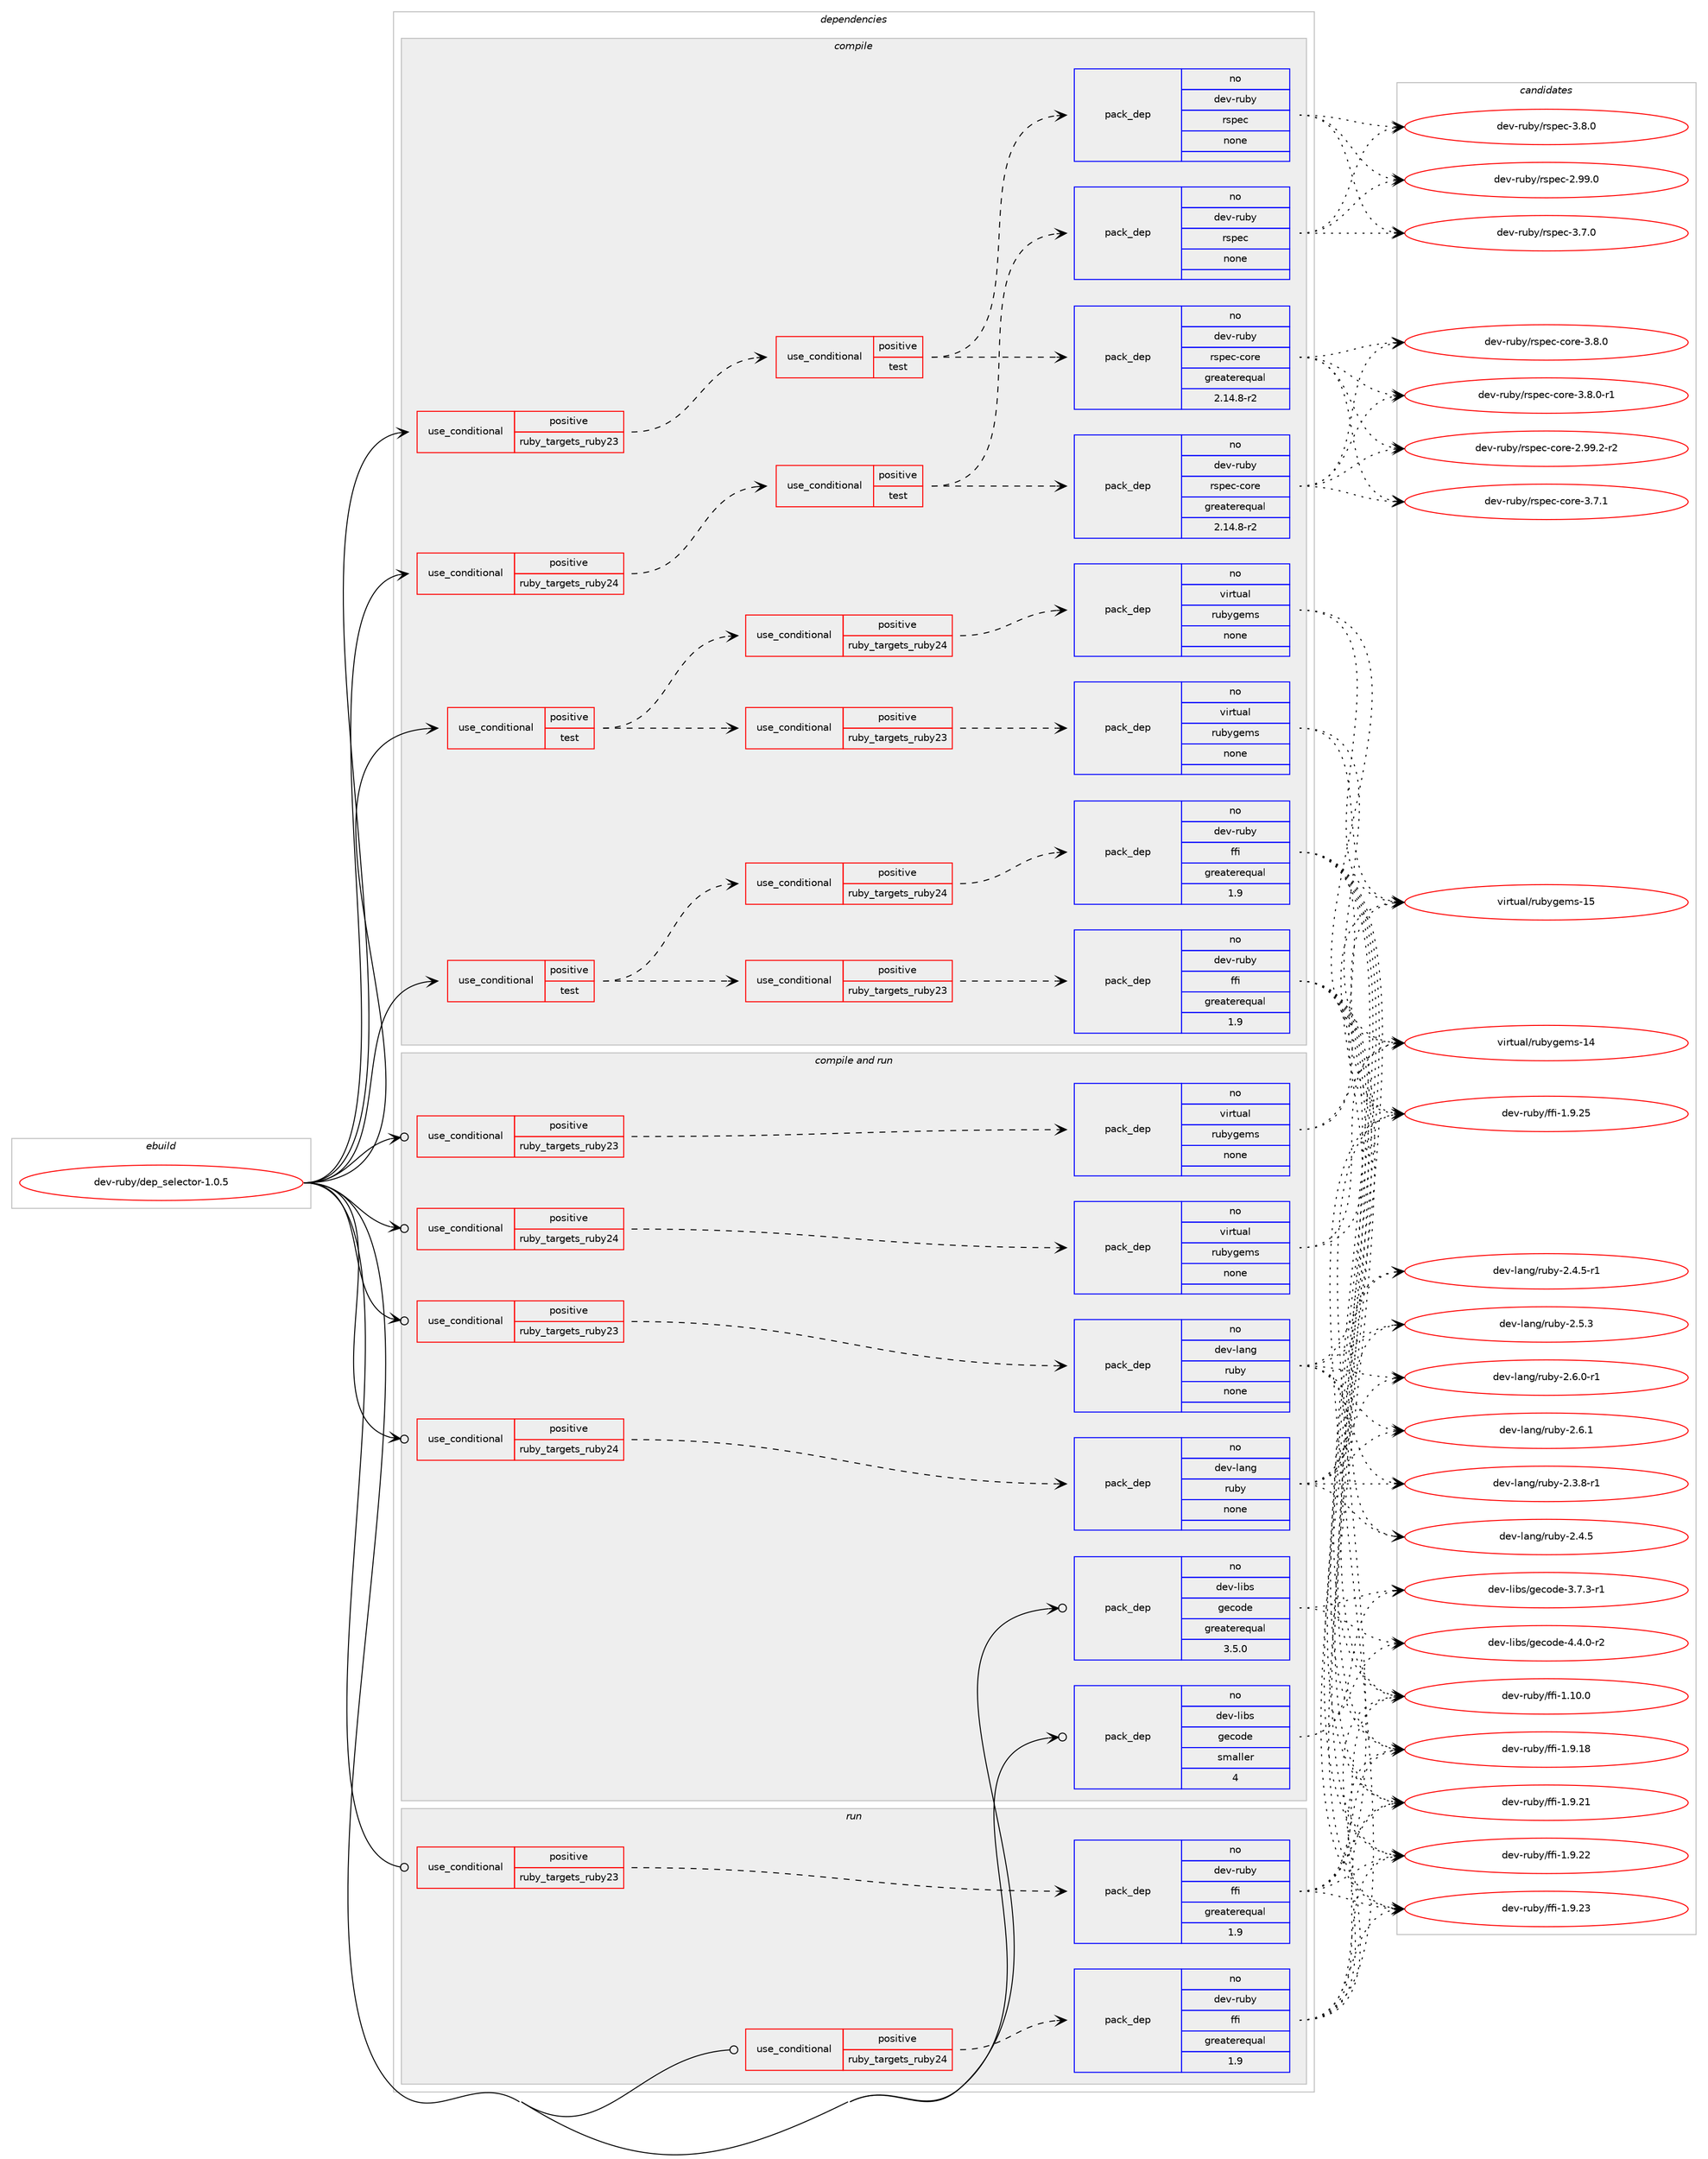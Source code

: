 digraph prolog {

# *************
# Graph options
# *************

newrank=true;
concentrate=true;
compound=true;
graph [rankdir=LR,fontname=Helvetica,fontsize=10,ranksep=1.5];#, ranksep=2.5, nodesep=0.2];
edge  [arrowhead=vee];
node  [fontname=Helvetica,fontsize=10];

# **********
# The ebuild
# **********

subgraph cluster_leftcol {
color=gray;
rank=same;
label=<<i>ebuild</i>>;
id [label="dev-ruby/dep_selector-1.0.5", color=red, width=4, href="../dev-ruby/dep_selector-1.0.5.svg"];
}

# ****************
# The dependencies
# ****************

subgraph cluster_midcol {
color=gray;
label=<<i>dependencies</i>>;
subgraph cluster_compile {
fillcolor="#eeeeee";
style=filled;
label=<<i>compile</i>>;
subgraph cond398231 {
dependency1490350 [label=<<TABLE BORDER="0" CELLBORDER="1" CELLSPACING="0" CELLPADDING="4"><TR><TD ROWSPAN="3" CELLPADDING="10">use_conditional</TD></TR><TR><TD>positive</TD></TR><TR><TD>ruby_targets_ruby23</TD></TR></TABLE>>, shape=none, color=red];
subgraph cond398232 {
dependency1490351 [label=<<TABLE BORDER="0" CELLBORDER="1" CELLSPACING="0" CELLPADDING="4"><TR><TD ROWSPAN="3" CELLPADDING="10">use_conditional</TD></TR><TR><TD>positive</TD></TR><TR><TD>test</TD></TR></TABLE>>, shape=none, color=red];
subgraph pack1068675 {
dependency1490352 [label=<<TABLE BORDER="0" CELLBORDER="1" CELLSPACING="0" CELLPADDING="4" WIDTH="220"><TR><TD ROWSPAN="6" CELLPADDING="30">pack_dep</TD></TR><TR><TD WIDTH="110">no</TD></TR><TR><TD>dev-ruby</TD></TR><TR><TD>rspec</TD></TR><TR><TD>none</TD></TR><TR><TD></TD></TR></TABLE>>, shape=none, color=blue];
}
dependency1490351:e -> dependency1490352:w [weight=20,style="dashed",arrowhead="vee"];
subgraph pack1068676 {
dependency1490353 [label=<<TABLE BORDER="0" CELLBORDER="1" CELLSPACING="0" CELLPADDING="4" WIDTH="220"><TR><TD ROWSPAN="6" CELLPADDING="30">pack_dep</TD></TR><TR><TD WIDTH="110">no</TD></TR><TR><TD>dev-ruby</TD></TR><TR><TD>rspec-core</TD></TR><TR><TD>greaterequal</TD></TR><TR><TD>2.14.8-r2</TD></TR></TABLE>>, shape=none, color=blue];
}
dependency1490351:e -> dependency1490353:w [weight=20,style="dashed",arrowhead="vee"];
}
dependency1490350:e -> dependency1490351:w [weight=20,style="dashed",arrowhead="vee"];
}
id:e -> dependency1490350:w [weight=20,style="solid",arrowhead="vee"];
subgraph cond398233 {
dependency1490354 [label=<<TABLE BORDER="0" CELLBORDER="1" CELLSPACING="0" CELLPADDING="4"><TR><TD ROWSPAN="3" CELLPADDING="10">use_conditional</TD></TR><TR><TD>positive</TD></TR><TR><TD>ruby_targets_ruby24</TD></TR></TABLE>>, shape=none, color=red];
subgraph cond398234 {
dependency1490355 [label=<<TABLE BORDER="0" CELLBORDER="1" CELLSPACING="0" CELLPADDING="4"><TR><TD ROWSPAN="3" CELLPADDING="10">use_conditional</TD></TR><TR><TD>positive</TD></TR><TR><TD>test</TD></TR></TABLE>>, shape=none, color=red];
subgraph pack1068677 {
dependency1490356 [label=<<TABLE BORDER="0" CELLBORDER="1" CELLSPACING="0" CELLPADDING="4" WIDTH="220"><TR><TD ROWSPAN="6" CELLPADDING="30">pack_dep</TD></TR><TR><TD WIDTH="110">no</TD></TR><TR><TD>dev-ruby</TD></TR><TR><TD>rspec</TD></TR><TR><TD>none</TD></TR><TR><TD></TD></TR></TABLE>>, shape=none, color=blue];
}
dependency1490355:e -> dependency1490356:w [weight=20,style="dashed",arrowhead="vee"];
subgraph pack1068678 {
dependency1490357 [label=<<TABLE BORDER="0" CELLBORDER="1" CELLSPACING="0" CELLPADDING="4" WIDTH="220"><TR><TD ROWSPAN="6" CELLPADDING="30">pack_dep</TD></TR><TR><TD WIDTH="110">no</TD></TR><TR><TD>dev-ruby</TD></TR><TR><TD>rspec-core</TD></TR><TR><TD>greaterequal</TD></TR><TR><TD>2.14.8-r2</TD></TR></TABLE>>, shape=none, color=blue];
}
dependency1490355:e -> dependency1490357:w [weight=20,style="dashed",arrowhead="vee"];
}
dependency1490354:e -> dependency1490355:w [weight=20,style="dashed",arrowhead="vee"];
}
id:e -> dependency1490354:w [weight=20,style="solid",arrowhead="vee"];
subgraph cond398235 {
dependency1490358 [label=<<TABLE BORDER="0" CELLBORDER="1" CELLSPACING="0" CELLPADDING="4"><TR><TD ROWSPAN="3" CELLPADDING="10">use_conditional</TD></TR><TR><TD>positive</TD></TR><TR><TD>test</TD></TR></TABLE>>, shape=none, color=red];
subgraph cond398236 {
dependency1490359 [label=<<TABLE BORDER="0" CELLBORDER="1" CELLSPACING="0" CELLPADDING="4"><TR><TD ROWSPAN="3" CELLPADDING="10">use_conditional</TD></TR><TR><TD>positive</TD></TR><TR><TD>ruby_targets_ruby23</TD></TR></TABLE>>, shape=none, color=red];
subgraph pack1068679 {
dependency1490360 [label=<<TABLE BORDER="0" CELLBORDER="1" CELLSPACING="0" CELLPADDING="4" WIDTH="220"><TR><TD ROWSPAN="6" CELLPADDING="30">pack_dep</TD></TR><TR><TD WIDTH="110">no</TD></TR><TR><TD>dev-ruby</TD></TR><TR><TD>ffi</TD></TR><TR><TD>greaterequal</TD></TR><TR><TD>1.9</TD></TR></TABLE>>, shape=none, color=blue];
}
dependency1490359:e -> dependency1490360:w [weight=20,style="dashed",arrowhead="vee"];
}
dependency1490358:e -> dependency1490359:w [weight=20,style="dashed",arrowhead="vee"];
subgraph cond398237 {
dependency1490361 [label=<<TABLE BORDER="0" CELLBORDER="1" CELLSPACING="0" CELLPADDING="4"><TR><TD ROWSPAN="3" CELLPADDING="10">use_conditional</TD></TR><TR><TD>positive</TD></TR><TR><TD>ruby_targets_ruby24</TD></TR></TABLE>>, shape=none, color=red];
subgraph pack1068680 {
dependency1490362 [label=<<TABLE BORDER="0" CELLBORDER="1" CELLSPACING="0" CELLPADDING="4" WIDTH="220"><TR><TD ROWSPAN="6" CELLPADDING="30">pack_dep</TD></TR><TR><TD WIDTH="110">no</TD></TR><TR><TD>dev-ruby</TD></TR><TR><TD>ffi</TD></TR><TR><TD>greaterequal</TD></TR><TR><TD>1.9</TD></TR></TABLE>>, shape=none, color=blue];
}
dependency1490361:e -> dependency1490362:w [weight=20,style="dashed",arrowhead="vee"];
}
dependency1490358:e -> dependency1490361:w [weight=20,style="dashed",arrowhead="vee"];
}
id:e -> dependency1490358:w [weight=20,style="solid",arrowhead="vee"];
subgraph cond398238 {
dependency1490363 [label=<<TABLE BORDER="0" CELLBORDER="1" CELLSPACING="0" CELLPADDING="4"><TR><TD ROWSPAN="3" CELLPADDING="10">use_conditional</TD></TR><TR><TD>positive</TD></TR><TR><TD>test</TD></TR></TABLE>>, shape=none, color=red];
subgraph cond398239 {
dependency1490364 [label=<<TABLE BORDER="0" CELLBORDER="1" CELLSPACING="0" CELLPADDING="4"><TR><TD ROWSPAN="3" CELLPADDING="10">use_conditional</TD></TR><TR><TD>positive</TD></TR><TR><TD>ruby_targets_ruby23</TD></TR></TABLE>>, shape=none, color=red];
subgraph pack1068681 {
dependency1490365 [label=<<TABLE BORDER="0" CELLBORDER="1" CELLSPACING="0" CELLPADDING="4" WIDTH="220"><TR><TD ROWSPAN="6" CELLPADDING="30">pack_dep</TD></TR><TR><TD WIDTH="110">no</TD></TR><TR><TD>virtual</TD></TR><TR><TD>rubygems</TD></TR><TR><TD>none</TD></TR><TR><TD></TD></TR></TABLE>>, shape=none, color=blue];
}
dependency1490364:e -> dependency1490365:w [weight=20,style="dashed",arrowhead="vee"];
}
dependency1490363:e -> dependency1490364:w [weight=20,style="dashed",arrowhead="vee"];
subgraph cond398240 {
dependency1490366 [label=<<TABLE BORDER="0" CELLBORDER="1" CELLSPACING="0" CELLPADDING="4"><TR><TD ROWSPAN="3" CELLPADDING="10">use_conditional</TD></TR><TR><TD>positive</TD></TR><TR><TD>ruby_targets_ruby24</TD></TR></TABLE>>, shape=none, color=red];
subgraph pack1068682 {
dependency1490367 [label=<<TABLE BORDER="0" CELLBORDER="1" CELLSPACING="0" CELLPADDING="4" WIDTH="220"><TR><TD ROWSPAN="6" CELLPADDING="30">pack_dep</TD></TR><TR><TD WIDTH="110">no</TD></TR><TR><TD>virtual</TD></TR><TR><TD>rubygems</TD></TR><TR><TD>none</TD></TR><TR><TD></TD></TR></TABLE>>, shape=none, color=blue];
}
dependency1490366:e -> dependency1490367:w [weight=20,style="dashed",arrowhead="vee"];
}
dependency1490363:e -> dependency1490366:w [weight=20,style="dashed",arrowhead="vee"];
}
id:e -> dependency1490363:w [weight=20,style="solid",arrowhead="vee"];
}
subgraph cluster_compileandrun {
fillcolor="#eeeeee";
style=filled;
label=<<i>compile and run</i>>;
subgraph cond398241 {
dependency1490368 [label=<<TABLE BORDER="0" CELLBORDER="1" CELLSPACING="0" CELLPADDING="4"><TR><TD ROWSPAN="3" CELLPADDING="10">use_conditional</TD></TR><TR><TD>positive</TD></TR><TR><TD>ruby_targets_ruby23</TD></TR></TABLE>>, shape=none, color=red];
subgraph pack1068683 {
dependency1490369 [label=<<TABLE BORDER="0" CELLBORDER="1" CELLSPACING="0" CELLPADDING="4" WIDTH="220"><TR><TD ROWSPAN="6" CELLPADDING="30">pack_dep</TD></TR><TR><TD WIDTH="110">no</TD></TR><TR><TD>dev-lang</TD></TR><TR><TD>ruby</TD></TR><TR><TD>none</TD></TR><TR><TD></TD></TR></TABLE>>, shape=none, color=blue];
}
dependency1490368:e -> dependency1490369:w [weight=20,style="dashed",arrowhead="vee"];
}
id:e -> dependency1490368:w [weight=20,style="solid",arrowhead="odotvee"];
subgraph cond398242 {
dependency1490370 [label=<<TABLE BORDER="0" CELLBORDER="1" CELLSPACING="0" CELLPADDING="4"><TR><TD ROWSPAN="3" CELLPADDING="10">use_conditional</TD></TR><TR><TD>positive</TD></TR><TR><TD>ruby_targets_ruby23</TD></TR></TABLE>>, shape=none, color=red];
subgraph pack1068684 {
dependency1490371 [label=<<TABLE BORDER="0" CELLBORDER="1" CELLSPACING="0" CELLPADDING="4" WIDTH="220"><TR><TD ROWSPAN="6" CELLPADDING="30">pack_dep</TD></TR><TR><TD WIDTH="110">no</TD></TR><TR><TD>virtual</TD></TR><TR><TD>rubygems</TD></TR><TR><TD>none</TD></TR><TR><TD></TD></TR></TABLE>>, shape=none, color=blue];
}
dependency1490370:e -> dependency1490371:w [weight=20,style="dashed",arrowhead="vee"];
}
id:e -> dependency1490370:w [weight=20,style="solid",arrowhead="odotvee"];
subgraph cond398243 {
dependency1490372 [label=<<TABLE BORDER="0" CELLBORDER="1" CELLSPACING="0" CELLPADDING="4"><TR><TD ROWSPAN="3" CELLPADDING="10">use_conditional</TD></TR><TR><TD>positive</TD></TR><TR><TD>ruby_targets_ruby24</TD></TR></TABLE>>, shape=none, color=red];
subgraph pack1068685 {
dependency1490373 [label=<<TABLE BORDER="0" CELLBORDER="1" CELLSPACING="0" CELLPADDING="4" WIDTH="220"><TR><TD ROWSPAN="6" CELLPADDING="30">pack_dep</TD></TR><TR><TD WIDTH="110">no</TD></TR><TR><TD>dev-lang</TD></TR><TR><TD>ruby</TD></TR><TR><TD>none</TD></TR><TR><TD></TD></TR></TABLE>>, shape=none, color=blue];
}
dependency1490372:e -> dependency1490373:w [weight=20,style="dashed",arrowhead="vee"];
}
id:e -> dependency1490372:w [weight=20,style="solid",arrowhead="odotvee"];
subgraph cond398244 {
dependency1490374 [label=<<TABLE BORDER="0" CELLBORDER="1" CELLSPACING="0" CELLPADDING="4"><TR><TD ROWSPAN="3" CELLPADDING="10">use_conditional</TD></TR><TR><TD>positive</TD></TR><TR><TD>ruby_targets_ruby24</TD></TR></TABLE>>, shape=none, color=red];
subgraph pack1068686 {
dependency1490375 [label=<<TABLE BORDER="0" CELLBORDER="1" CELLSPACING="0" CELLPADDING="4" WIDTH="220"><TR><TD ROWSPAN="6" CELLPADDING="30">pack_dep</TD></TR><TR><TD WIDTH="110">no</TD></TR><TR><TD>virtual</TD></TR><TR><TD>rubygems</TD></TR><TR><TD>none</TD></TR><TR><TD></TD></TR></TABLE>>, shape=none, color=blue];
}
dependency1490374:e -> dependency1490375:w [weight=20,style="dashed",arrowhead="vee"];
}
id:e -> dependency1490374:w [weight=20,style="solid",arrowhead="odotvee"];
subgraph pack1068687 {
dependency1490376 [label=<<TABLE BORDER="0" CELLBORDER="1" CELLSPACING="0" CELLPADDING="4" WIDTH="220"><TR><TD ROWSPAN="6" CELLPADDING="30">pack_dep</TD></TR><TR><TD WIDTH="110">no</TD></TR><TR><TD>dev-libs</TD></TR><TR><TD>gecode</TD></TR><TR><TD>greaterequal</TD></TR><TR><TD>3.5.0</TD></TR></TABLE>>, shape=none, color=blue];
}
id:e -> dependency1490376:w [weight=20,style="solid",arrowhead="odotvee"];
subgraph pack1068688 {
dependency1490377 [label=<<TABLE BORDER="0" CELLBORDER="1" CELLSPACING="0" CELLPADDING="4" WIDTH="220"><TR><TD ROWSPAN="6" CELLPADDING="30">pack_dep</TD></TR><TR><TD WIDTH="110">no</TD></TR><TR><TD>dev-libs</TD></TR><TR><TD>gecode</TD></TR><TR><TD>smaller</TD></TR><TR><TD>4</TD></TR></TABLE>>, shape=none, color=blue];
}
id:e -> dependency1490377:w [weight=20,style="solid",arrowhead="odotvee"];
}
subgraph cluster_run {
fillcolor="#eeeeee";
style=filled;
label=<<i>run</i>>;
subgraph cond398245 {
dependency1490378 [label=<<TABLE BORDER="0" CELLBORDER="1" CELLSPACING="0" CELLPADDING="4"><TR><TD ROWSPAN="3" CELLPADDING="10">use_conditional</TD></TR><TR><TD>positive</TD></TR><TR><TD>ruby_targets_ruby23</TD></TR></TABLE>>, shape=none, color=red];
subgraph pack1068689 {
dependency1490379 [label=<<TABLE BORDER="0" CELLBORDER="1" CELLSPACING="0" CELLPADDING="4" WIDTH="220"><TR><TD ROWSPAN="6" CELLPADDING="30">pack_dep</TD></TR><TR><TD WIDTH="110">no</TD></TR><TR><TD>dev-ruby</TD></TR><TR><TD>ffi</TD></TR><TR><TD>greaterequal</TD></TR><TR><TD>1.9</TD></TR></TABLE>>, shape=none, color=blue];
}
dependency1490378:e -> dependency1490379:w [weight=20,style="dashed",arrowhead="vee"];
}
id:e -> dependency1490378:w [weight=20,style="solid",arrowhead="odot"];
subgraph cond398246 {
dependency1490380 [label=<<TABLE BORDER="0" CELLBORDER="1" CELLSPACING="0" CELLPADDING="4"><TR><TD ROWSPAN="3" CELLPADDING="10">use_conditional</TD></TR><TR><TD>positive</TD></TR><TR><TD>ruby_targets_ruby24</TD></TR></TABLE>>, shape=none, color=red];
subgraph pack1068690 {
dependency1490381 [label=<<TABLE BORDER="0" CELLBORDER="1" CELLSPACING="0" CELLPADDING="4" WIDTH="220"><TR><TD ROWSPAN="6" CELLPADDING="30">pack_dep</TD></TR><TR><TD WIDTH="110">no</TD></TR><TR><TD>dev-ruby</TD></TR><TR><TD>ffi</TD></TR><TR><TD>greaterequal</TD></TR><TR><TD>1.9</TD></TR></TABLE>>, shape=none, color=blue];
}
dependency1490380:e -> dependency1490381:w [weight=20,style="dashed",arrowhead="vee"];
}
id:e -> dependency1490380:w [weight=20,style="solid",arrowhead="odot"];
}
}

# **************
# The candidates
# **************

subgraph cluster_choices {
rank=same;
color=gray;
label=<<i>candidates</i>>;

subgraph choice1068675 {
color=black;
nodesep=1;
choice1001011184511411798121471141151121019945504657574648 [label="dev-ruby/rspec-2.99.0", color=red, width=4,href="../dev-ruby/rspec-2.99.0.svg"];
choice10010111845114117981214711411511210199455146554648 [label="dev-ruby/rspec-3.7.0", color=red, width=4,href="../dev-ruby/rspec-3.7.0.svg"];
choice10010111845114117981214711411511210199455146564648 [label="dev-ruby/rspec-3.8.0", color=red, width=4,href="../dev-ruby/rspec-3.8.0.svg"];
dependency1490352:e -> choice1001011184511411798121471141151121019945504657574648:w [style=dotted,weight="100"];
dependency1490352:e -> choice10010111845114117981214711411511210199455146554648:w [style=dotted,weight="100"];
dependency1490352:e -> choice10010111845114117981214711411511210199455146564648:w [style=dotted,weight="100"];
}
subgraph choice1068676 {
color=black;
nodesep=1;
choice100101118451141179812147114115112101994599111114101455046575746504511450 [label="dev-ruby/rspec-core-2.99.2-r2", color=red, width=4,href="../dev-ruby/rspec-core-2.99.2-r2.svg"];
choice100101118451141179812147114115112101994599111114101455146554649 [label="dev-ruby/rspec-core-3.7.1", color=red, width=4,href="../dev-ruby/rspec-core-3.7.1.svg"];
choice100101118451141179812147114115112101994599111114101455146564648 [label="dev-ruby/rspec-core-3.8.0", color=red, width=4,href="../dev-ruby/rspec-core-3.8.0.svg"];
choice1001011184511411798121471141151121019945991111141014551465646484511449 [label="dev-ruby/rspec-core-3.8.0-r1", color=red, width=4,href="../dev-ruby/rspec-core-3.8.0-r1.svg"];
dependency1490353:e -> choice100101118451141179812147114115112101994599111114101455046575746504511450:w [style=dotted,weight="100"];
dependency1490353:e -> choice100101118451141179812147114115112101994599111114101455146554649:w [style=dotted,weight="100"];
dependency1490353:e -> choice100101118451141179812147114115112101994599111114101455146564648:w [style=dotted,weight="100"];
dependency1490353:e -> choice1001011184511411798121471141151121019945991111141014551465646484511449:w [style=dotted,weight="100"];
}
subgraph choice1068677 {
color=black;
nodesep=1;
choice1001011184511411798121471141151121019945504657574648 [label="dev-ruby/rspec-2.99.0", color=red, width=4,href="../dev-ruby/rspec-2.99.0.svg"];
choice10010111845114117981214711411511210199455146554648 [label="dev-ruby/rspec-3.7.0", color=red, width=4,href="../dev-ruby/rspec-3.7.0.svg"];
choice10010111845114117981214711411511210199455146564648 [label="dev-ruby/rspec-3.8.0", color=red, width=4,href="../dev-ruby/rspec-3.8.0.svg"];
dependency1490356:e -> choice1001011184511411798121471141151121019945504657574648:w [style=dotted,weight="100"];
dependency1490356:e -> choice10010111845114117981214711411511210199455146554648:w [style=dotted,weight="100"];
dependency1490356:e -> choice10010111845114117981214711411511210199455146564648:w [style=dotted,weight="100"];
}
subgraph choice1068678 {
color=black;
nodesep=1;
choice100101118451141179812147114115112101994599111114101455046575746504511450 [label="dev-ruby/rspec-core-2.99.2-r2", color=red, width=4,href="../dev-ruby/rspec-core-2.99.2-r2.svg"];
choice100101118451141179812147114115112101994599111114101455146554649 [label="dev-ruby/rspec-core-3.7.1", color=red, width=4,href="../dev-ruby/rspec-core-3.7.1.svg"];
choice100101118451141179812147114115112101994599111114101455146564648 [label="dev-ruby/rspec-core-3.8.0", color=red, width=4,href="../dev-ruby/rspec-core-3.8.0.svg"];
choice1001011184511411798121471141151121019945991111141014551465646484511449 [label="dev-ruby/rspec-core-3.8.0-r1", color=red, width=4,href="../dev-ruby/rspec-core-3.8.0-r1.svg"];
dependency1490357:e -> choice100101118451141179812147114115112101994599111114101455046575746504511450:w [style=dotted,weight="100"];
dependency1490357:e -> choice100101118451141179812147114115112101994599111114101455146554649:w [style=dotted,weight="100"];
dependency1490357:e -> choice100101118451141179812147114115112101994599111114101455146564648:w [style=dotted,weight="100"];
dependency1490357:e -> choice1001011184511411798121471141151121019945991111141014551465646484511449:w [style=dotted,weight="100"];
}
subgraph choice1068679 {
color=black;
nodesep=1;
choice10010111845114117981214710210210545494649484648 [label="dev-ruby/ffi-1.10.0", color=red, width=4,href="../dev-ruby/ffi-1.10.0.svg"];
choice10010111845114117981214710210210545494657464956 [label="dev-ruby/ffi-1.9.18", color=red, width=4,href="../dev-ruby/ffi-1.9.18.svg"];
choice10010111845114117981214710210210545494657465049 [label="dev-ruby/ffi-1.9.21", color=red, width=4,href="../dev-ruby/ffi-1.9.21.svg"];
choice10010111845114117981214710210210545494657465050 [label="dev-ruby/ffi-1.9.22", color=red, width=4,href="../dev-ruby/ffi-1.9.22.svg"];
choice10010111845114117981214710210210545494657465051 [label="dev-ruby/ffi-1.9.23", color=red, width=4,href="../dev-ruby/ffi-1.9.23.svg"];
choice10010111845114117981214710210210545494657465053 [label="dev-ruby/ffi-1.9.25", color=red, width=4,href="../dev-ruby/ffi-1.9.25.svg"];
dependency1490360:e -> choice10010111845114117981214710210210545494649484648:w [style=dotted,weight="100"];
dependency1490360:e -> choice10010111845114117981214710210210545494657464956:w [style=dotted,weight="100"];
dependency1490360:e -> choice10010111845114117981214710210210545494657465049:w [style=dotted,weight="100"];
dependency1490360:e -> choice10010111845114117981214710210210545494657465050:w [style=dotted,weight="100"];
dependency1490360:e -> choice10010111845114117981214710210210545494657465051:w [style=dotted,weight="100"];
dependency1490360:e -> choice10010111845114117981214710210210545494657465053:w [style=dotted,weight="100"];
}
subgraph choice1068680 {
color=black;
nodesep=1;
choice10010111845114117981214710210210545494649484648 [label="dev-ruby/ffi-1.10.0", color=red, width=4,href="../dev-ruby/ffi-1.10.0.svg"];
choice10010111845114117981214710210210545494657464956 [label="dev-ruby/ffi-1.9.18", color=red, width=4,href="../dev-ruby/ffi-1.9.18.svg"];
choice10010111845114117981214710210210545494657465049 [label="dev-ruby/ffi-1.9.21", color=red, width=4,href="../dev-ruby/ffi-1.9.21.svg"];
choice10010111845114117981214710210210545494657465050 [label="dev-ruby/ffi-1.9.22", color=red, width=4,href="../dev-ruby/ffi-1.9.22.svg"];
choice10010111845114117981214710210210545494657465051 [label="dev-ruby/ffi-1.9.23", color=red, width=4,href="../dev-ruby/ffi-1.9.23.svg"];
choice10010111845114117981214710210210545494657465053 [label="dev-ruby/ffi-1.9.25", color=red, width=4,href="../dev-ruby/ffi-1.9.25.svg"];
dependency1490362:e -> choice10010111845114117981214710210210545494649484648:w [style=dotted,weight="100"];
dependency1490362:e -> choice10010111845114117981214710210210545494657464956:w [style=dotted,weight="100"];
dependency1490362:e -> choice10010111845114117981214710210210545494657465049:w [style=dotted,weight="100"];
dependency1490362:e -> choice10010111845114117981214710210210545494657465050:w [style=dotted,weight="100"];
dependency1490362:e -> choice10010111845114117981214710210210545494657465051:w [style=dotted,weight="100"];
dependency1490362:e -> choice10010111845114117981214710210210545494657465053:w [style=dotted,weight="100"];
}
subgraph choice1068681 {
color=black;
nodesep=1;
choice118105114116117971084711411798121103101109115454952 [label="virtual/rubygems-14", color=red, width=4,href="../virtual/rubygems-14.svg"];
choice118105114116117971084711411798121103101109115454953 [label="virtual/rubygems-15", color=red, width=4,href="../virtual/rubygems-15.svg"];
dependency1490365:e -> choice118105114116117971084711411798121103101109115454952:w [style=dotted,weight="100"];
dependency1490365:e -> choice118105114116117971084711411798121103101109115454953:w [style=dotted,weight="100"];
}
subgraph choice1068682 {
color=black;
nodesep=1;
choice118105114116117971084711411798121103101109115454952 [label="virtual/rubygems-14", color=red, width=4,href="../virtual/rubygems-14.svg"];
choice118105114116117971084711411798121103101109115454953 [label="virtual/rubygems-15", color=red, width=4,href="../virtual/rubygems-15.svg"];
dependency1490367:e -> choice118105114116117971084711411798121103101109115454952:w [style=dotted,weight="100"];
dependency1490367:e -> choice118105114116117971084711411798121103101109115454953:w [style=dotted,weight="100"];
}
subgraph choice1068683 {
color=black;
nodesep=1;
choice100101118451089711010347114117981214550465146564511449 [label="dev-lang/ruby-2.3.8-r1", color=red, width=4,href="../dev-lang/ruby-2.3.8-r1.svg"];
choice10010111845108971101034711411798121455046524653 [label="dev-lang/ruby-2.4.5", color=red, width=4,href="../dev-lang/ruby-2.4.5.svg"];
choice100101118451089711010347114117981214550465246534511449 [label="dev-lang/ruby-2.4.5-r1", color=red, width=4,href="../dev-lang/ruby-2.4.5-r1.svg"];
choice10010111845108971101034711411798121455046534651 [label="dev-lang/ruby-2.5.3", color=red, width=4,href="../dev-lang/ruby-2.5.3.svg"];
choice100101118451089711010347114117981214550465446484511449 [label="dev-lang/ruby-2.6.0-r1", color=red, width=4,href="../dev-lang/ruby-2.6.0-r1.svg"];
choice10010111845108971101034711411798121455046544649 [label="dev-lang/ruby-2.6.1", color=red, width=4,href="../dev-lang/ruby-2.6.1.svg"];
dependency1490369:e -> choice100101118451089711010347114117981214550465146564511449:w [style=dotted,weight="100"];
dependency1490369:e -> choice10010111845108971101034711411798121455046524653:w [style=dotted,weight="100"];
dependency1490369:e -> choice100101118451089711010347114117981214550465246534511449:w [style=dotted,weight="100"];
dependency1490369:e -> choice10010111845108971101034711411798121455046534651:w [style=dotted,weight="100"];
dependency1490369:e -> choice100101118451089711010347114117981214550465446484511449:w [style=dotted,weight="100"];
dependency1490369:e -> choice10010111845108971101034711411798121455046544649:w [style=dotted,weight="100"];
}
subgraph choice1068684 {
color=black;
nodesep=1;
choice118105114116117971084711411798121103101109115454952 [label="virtual/rubygems-14", color=red, width=4,href="../virtual/rubygems-14.svg"];
choice118105114116117971084711411798121103101109115454953 [label="virtual/rubygems-15", color=red, width=4,href="../virtual/rubygems-15.svg"];
dependency1490371:e -> choice118105114116117971084711411798121103101109115454952:w [style=dotted,weight="100"];
dependency1490371:e -> choice118105114116117971084711411798121103101109115454953:w [style=dotted,weight="100"];
}
subgraph choice1068685 {
color=black;
nodesep=1;
choice100101118451089711010347114117981214550465146564511449 [label="dev-lang/ruby-2.3.8-r1", color=red, width=4,href="../dev-lang/ruby-2.3.8-r1.svg"];
choice10010111845108971101034711411798121455046524653 [label="dev-lang/ruby-2.4.5", color=red, width=4,href="../dev-lang/ruby-2.4.5.svg"];
choice100101118451089711010347114117981214550465246534511449 [label="dev-lang/ruby-2.4.5-r1", color=red, width=4,href="../dev-lang/ruby-2.4.5-r1.svg"];
choice10010111845108971101034711411798121455046534651 [label="dev-lang/ruby-2.5.3", color=red, width=4,href="../dev-lang/ruby-2.5.3.svg"];
choice100101118451089711010347114117981214550465446484511449 [label="dev-lang/ruby-2.6.0-r1", color=red, width=4,href="../dev-lang/ruby-2.6.0-r1.svg"];
choice10010111845108971101034711411798121455046544649 [label="dev-lang/ruby-2.6.1", color=red, width=4,href="../dev-lang/ruby-2.6.1.svg"];
dependency1490373:e -> choice100101118451089711010347114117981214550465146564511449:w [style=dotted,weight="100"];
dependency1490373:e -> choice10010111845108971101034711411798121455046524653:w [style=dotted,weight="100"];
dependency1490373:e -> choice100101118451089711010347114117981214550465246534511449:w [style=dotted,weight="100"];
dependency1490373:e -> choice10010111845108971101034711411798121455046534651:w [style=dotted,weight="100"];
dependency1490373:e -> choice100101118451089711010347114117981214550465446484511449:w [style=dotted,weight="100"];
dependency1490373:e -> choice10010111845108971101034711411798121455046544649:w [style=dotted,weight="100"];
}
subgraph choice1068686 {
color=black;
nodesep=1;
choice118105114116117971084711411798121103101109115454952 [label="virtual/rubygems-14", color=red, width=4,href="../virtual/rubygems-14.svg"];
choice118105114116117971084711411798121103101109115454953 [label="virtual/rubygems-15", color=red, width=4,href="../virtual/rubygems-15.svg"];
dependency1490375:e -> choice118105114116117971084711411798121103101109115454952:w [style=dotted,weight="100"];
dependency1490375:e -> choice118105114116117971084711411798121103101109115454953:w [style=dotted,weight="100"];
}
subgraph choice1068687 {
color=black;
nodesep=1;
choice100101118451081059811547103101991111001014551465546514511449 [label="dev-libs/gecode-3.7.3-r1", color=red, width=4,href="../dev-libs/gecode-3.7.3-r1.svg"];
choice100101118451081059811547103101991111001014552465246484511450 [label="dev-libs/gecode-4.4.0-r2", color=red, width=4,href="../dev-libs/gecode-4.4.0-r2.svg"];
dependency1490376:e -> choice100101118451081059811547103101991111001014551465546514511449:w [style=dotted,weight="100"];
dependency1490376:e -> choice100101118451081059811547103101991111001014552465246484511450:w [style=dotted,weight="100"];
}
subgraph choice1068688 {
color=black;
nodesep=1;
choice100101118451081059811547103101991111001014551465546514511449 [label="dev-libs/gecode-3.7.3-r1", color=red, width=4,href="../dev-libs/gecode-3.7.3-r1.svg"];
choice100101118451081059811547103101991111001014552465246484511450 [label="dev-libs/gecode-4.4.0-r2", color=red, width=4,href="../dev-libs/gecode-4.4.0-r2.svg"];
dependency1490377:e -> choice100101118451081059811547103101991111001014551465546514511449:w [style=dotted,weight="100"];
dependency1490377:e -> choice100101118451081059811547103101991111001014552465246484511450:w [style=dotted,weight="100"];
}
subgraph choice1068689 {
color=black;
nodesep=1;
choice10010111845114117981214710210210545494649484648 [label="dev-ruby/ffi-1.10.0", color=red, width=4,href="../dev-ruby/ffi-1.10.0.svg"];
choice10010111845114117981214710210210545494657464956 [label="dev-ruby/ffi-1.9.18", color=red, width=4,href="../dev-ruby/ffi-1.9.18.svg"];
choice10010111845114117981214710210210545494657465049 [label="dev-ruby/ffi-1.9.21", color=red, width=4,href="../dev-ruby/ffi-1.9.21.svg"];
choice10010111845114117981214710210210545494657465050 [label="dev-ruby/ffi-1.9.22", color=red, width=4,href="../dev-ruby/ffi-1.9.22.svg"];
choice10010111845114117981214710210210545494657465051 [label="dev-ruby/ffi-1.9.23", color=red, width=4,href="../dev-ruby/ffi-1.9.23.svg"];
choice10010111845114117981214710210210545494657465053 [label="dev-ruby/ffi-1.9.25", color=red, width=4,href="../dev-ruby/ffi-1.9.25.svg"];
dependency1490379:e -> choice10010111845114117981214710210210545494649484648:w [style=dotted,weight="100"];
dependency1490379:e -> choice10010111845114117981214710210210545494657464956:w [style=dotted,weight="100"];
dependency1490379:e -> choice10010111845114117981214710210210545494657465049:w [style=dotted,weight="100"];
dependency1490379:e -> choice10010111845114117981214710210210545494657465050:w [style=dotted,weight="100"];
dependency1490379:e -> choice10010111845114117981214710210210545494657465051:w [style=dotted,weight="100"];
dependency1490379:e -> choice10010111845114117981214710210210545494657465053:w [style=dotted,weight="100"];
}
subgraph choice1068690 {
color=black;
nodesep=1;
choice10010111845114117981214710210210545494649484648 [label="dev-ruby/ffi-1.10.0", color=red, width=4,href="../dev-ruby/ffi-1.10.0.svg"];
choice10010111845114117981214710210210545494657464956 [label="dev-ruby/ffi-1.9.18", color=red, width=4,href="../dev-ruby/ffi-1.9.18.svg"];
choice10010111845114117981214710210210545494657465049 [label="dev-ruby/ffi-1.9.21", color=red, width=4,href="../dev-ruby/ffi-1.9.21.svg"];
choice10010111845114117981214710210210545494657465050 [label="dev-ruby/ffi-1.9.22", color=red, width=4,href="../dev-ruby/ffi-1.9.22.svg"];
choice10010111845114117981214710210210545494657465051 [label="dev-ruby/ffi-1.9.23", color=red, width=4,href="../dev-ruby/ffi-1.9.23.svg"];
choice10010111845114117981214710210210545494657465053 [label="dev-ruby/ffi-1.9.25", color=red, width=4,href="../dev-ruby/ffi-1.9.25.svg"];
dependency1490381:e -> choice10010111845114117981214710210210545494649484648:w [style=dotted,weight="100"];
dependency1490381:e -> choice10010111845114117981214710210210545494657464956:w [style=dotted,weight="100"];
dependency1490381:e -> choice10010111845114117981214710210210545494657465049:w [style=dotted,weight="100"];
dependency1490381:e -> choice10010111845114117981214710210210545494657465050:w [style=dotted,weight="100"];
dependency1490381:e -> choice10010111845114117981214710210210545494657465051:w [style=dotted,weight="100"];
dependency1490381:e -> choice10010111845114117981214710210210545494657465053:w [style=dotted,weight="100"];
}
}

}

